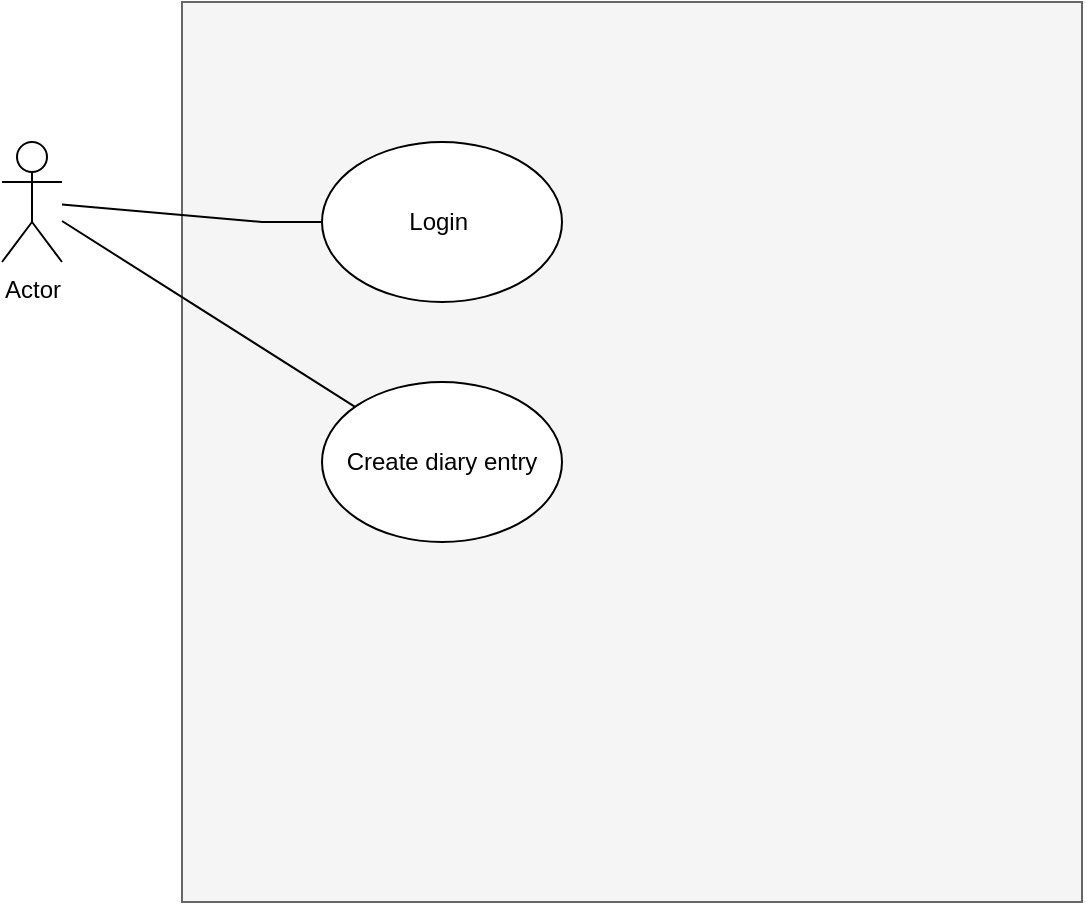 <mxfile version="20.4.2" type="github">
  <diagram name="Page-1" id="c4acf3e9-155e-7222-9cf6-157b1a14988f">
    <mxGraphModel dx="1102" dy="517" grid="1" gridSize="10" guides="1" tooltips="1" connect="1" arrows="1" fold="1" page="1" pageScale="1" pageWidth="850" pageHeight="1100" background="none" math="0" shadow="0">
      <root>
        <mxCell id="0" />
        <mxCell id="1" parent="0" />
        <mxCell id="f0s5E0B-F8WZaxfZbD_Y-1" value="" style="whiteSpace=wrap;html=1;aspect=fixed;fillColor=#f5f5f5;fontColor=#333333;strokeColor=#666666;" vertex="1" parent="1">
          <mxGeometry x="190" y="60" width="450" height="450" as="geometry" />
        </mxCell>
        <mxCell id="ibvccmpmpEazySmpFsbX-1" value="Login&amp;nbsp;" style="ellipse;whiteSpace=wrap;html=1;" parent="1" vertex="1">
          <mxGeometry x="260" y="130" width="120" height="80" as="geometry" />
        </mxCell>
        <mxCell id="f0s5E0B-F8WZaxfZbD_Y-2" value="Actor" style="shape=umlActor;verticalLabelPosition=bottom;verticalAlign=top;html=1;outlineConnect=0;" vertex="1" parent="1">
          <mxGeometry x="100" y="130" width="30" height="60" as="geometry" />
        </mxCell>
        <mxCell id="f0s5E0B-F8WZaxfZbD_Y-3" value="" style="endArrow=none;html=1;rounded=0;" edge="1" parent="1" source="f0s5E0B-F8WZaxfZbD_Y-2" target="ibvccmpmpEazySmpFsbX-1">
          <mxGeometry width="50" height="50" relative="1" as="geometry">
            <mxPoint x="400" y="270" as="sourcePoint" />
            <mxPoint x="450" y="220" as="targetPoint" />
            <Array as="points">
              <mxPoint x="230" y="170" />
            </Array>
          </mxGeometry>
        </mxCell>
        <mxCell id="f0s5E0B-F8WZaxfZbD_Y-4" value="Create diary entry" style="ellipse;whiteSpace=wrap;html=1;" vertex="1" parent="1">
          <mxGeometry x="260" y="250" width="120" height="80" as="geometry" />
        </mxCell>
        <mxCell id="f0s5E0B-F8WZaxfZbD_Y-5" value="" style="endArrow=none;html=1;rounded=0;" edge="1" parent="1" source="f0s5E0B-F8WZaxfZbD_Y-2" target="f0s5E0B-F8WZaxfZbD_Y-4">
          <mxGeometry width="50" height="50" relative="1" as="geometry">
            <mxPoint x="140" y="280" as="sourcePoint" />
            <mxPoint x="190" y="230" as="targetPoint" />
          </mxGeometry>
        </mxCell>
      </root>
    </mxGraphModel>
  </diagram>
</mxfile>
